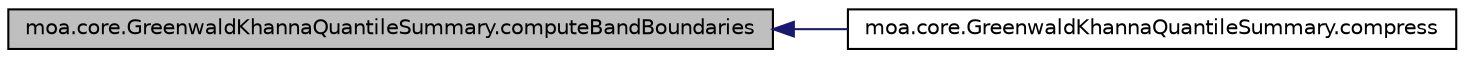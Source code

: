 digraph G
{
  edge [fontname="Helvetica",fontsize="10",labelfontname="Helvetica",labelfontsize="10"];
  node [fontname="Helvetica",fontsize="10",shape=record];
  rankdir=LR;
  Node1 [label="moa.core.GreenwaldKhannaQuantileSummary.computeBandBoundaries",height=0.2,width=0.4,color="black", fillcolor="grey75", style="filled" fontcolor="black"];
  Node1 -> Node2 [dir=back,color="midnightblue",fontsize="10",style="solid",fontname="Helvetica"];
  Node2 [label="moa.core.GreenwaldKhannaQuantileSummary.compress",height=0.2,width=0.4,color="black", fillcolor="white", style="filled",URL="$classmoa_1_1core_1_1GreenwaldKhannaQuantileSummary.html#ad973f911b1caf496767fecf7fbb77703"];
}
